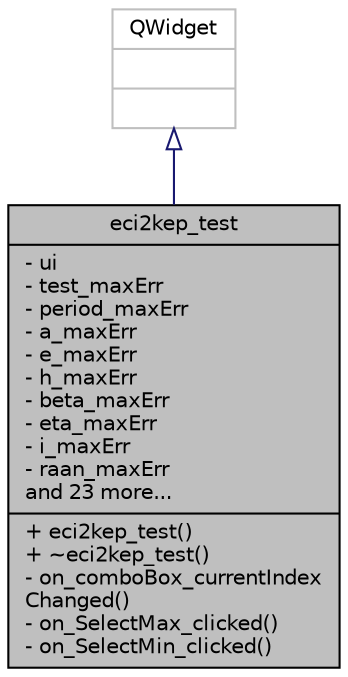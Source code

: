 digraph "eci2kep_test"
{
 // INTERACTIVE_SVG=YES
  edge [fontname="Helvetica",fontsize="10",labelfontname="Helvetica",labelfontsize="10"];
  node [fontname="Helvetica",fontsize="10",shape=record];
  Node2 [label="{eci2kep_test\n|- ui\l- test_maxErr\l- period_maxErr\l- a_maxErr\l- e_maxErr\l- h_maxErr\l- beta_maxErr\l- eta_maxErr\l- i_maxErr\l- raan_maxErr\land 23 more...\l|+ eci2kep_test()\l+ ~eci2kep_test()\l- on_comboBox_currentIndex\lChanged()\l- on_SelectMax_clicked()\l- on_SelectMin_clicked()\l}",height=0.2,width=0.4,color="black", fillcolor="grey75", style="filled", fontcolor="black"];
  Node3 -> Node2 [dir="back",color="midnightblue",fontsize="10",style="solid",arrowtail="onormal",fontname="Helvetica"];
  Node3 [label="{QWidget\n||}",height=0.2,width=0.4,color="grey75", fillcolor="white", style="filled"];
}
